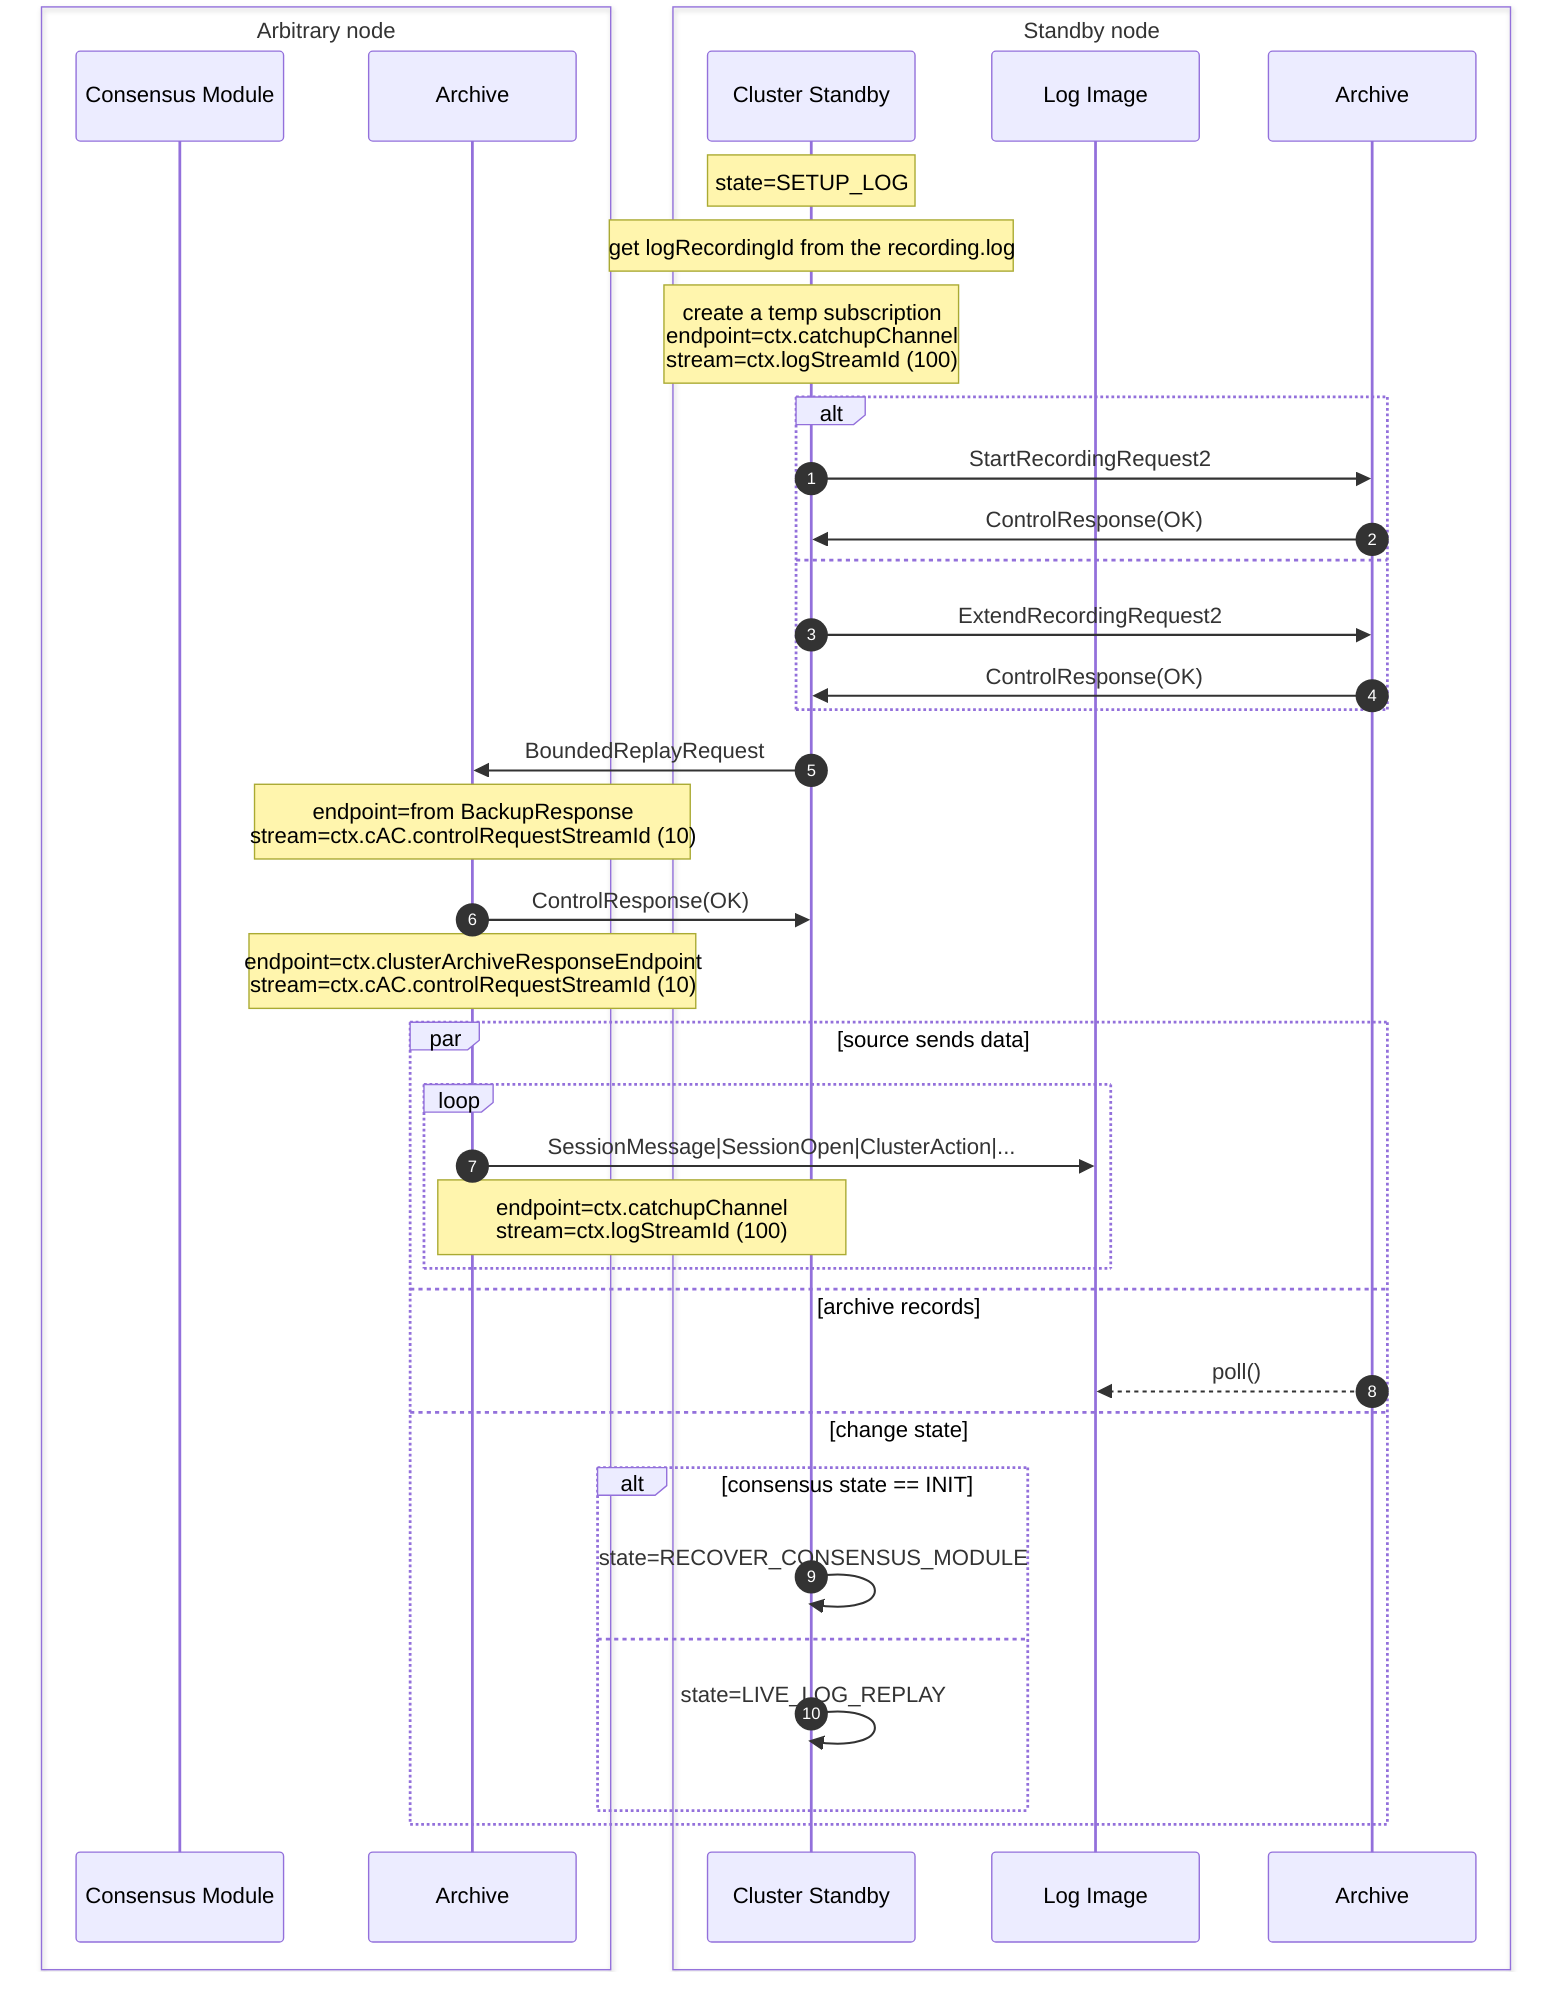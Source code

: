 sequenceDiagram
    autonumber
    box Arbitrary node
        participant arb_cm as Consensus Module
        participant arb_archive as Archive
    end

    box Standby node
        participant standby_standby as Cluster Standby
        participant standby_log_image as Log Image
        participant standby_archive as Archive
    end

    note over standby_standby: state=SETUP_LOG
    note over standby_standby: get logRecordingId from the recording.log
    note over standby_standby: create a temp subscription<br/>endpoint=ctx.catchupChannel<br/>stream=ctx.logStreamId (100)

    alt
        standby_standby ->> standby_archive: StartRecordingRequest2
        standby_archive ->> standby_standby: ControlResponse(OK)
    else
        standby_standby ->> standby_archive: ExtendRecordingRequest2
        standby_archive ->> standby_standby: ControlResponse(OK)
    end

    standby_standby ->> arb_archive: BoundedReplayRequest
    note over arb_archive: endpoint=from BackupResponse<br/>stream=ctx.cAC.controlRequestStreamId (10)
    arb_archive ->> standby_standby: ControlResponse(OK)
    note over arb_archive: endpoint=ctx.clusterArchiveResponseEndpoint<br/>stream=ctx.cAC.controlRequestStreamId (10)

    par source sends data
        loop
            arb_archive ->> standby_log_image: SessionMessage|SessionOpen|ClusterAction|...
            note over arb_archive, standby_standby: endpoint=ctx.catchupChannel<br/>stream=ctx.logStreamId (100)
        end
    and archive records
        standby_archive -->> standby_log_image: poll()
    and change state
        alt consensus state == INIT
            standby_standby->>standby_standby: state=RECOVER_CONSENSUS_MODULE
        else
            standby_standby->>standby_standby: state=LIVE_LOG_REPLAY
        end
    end